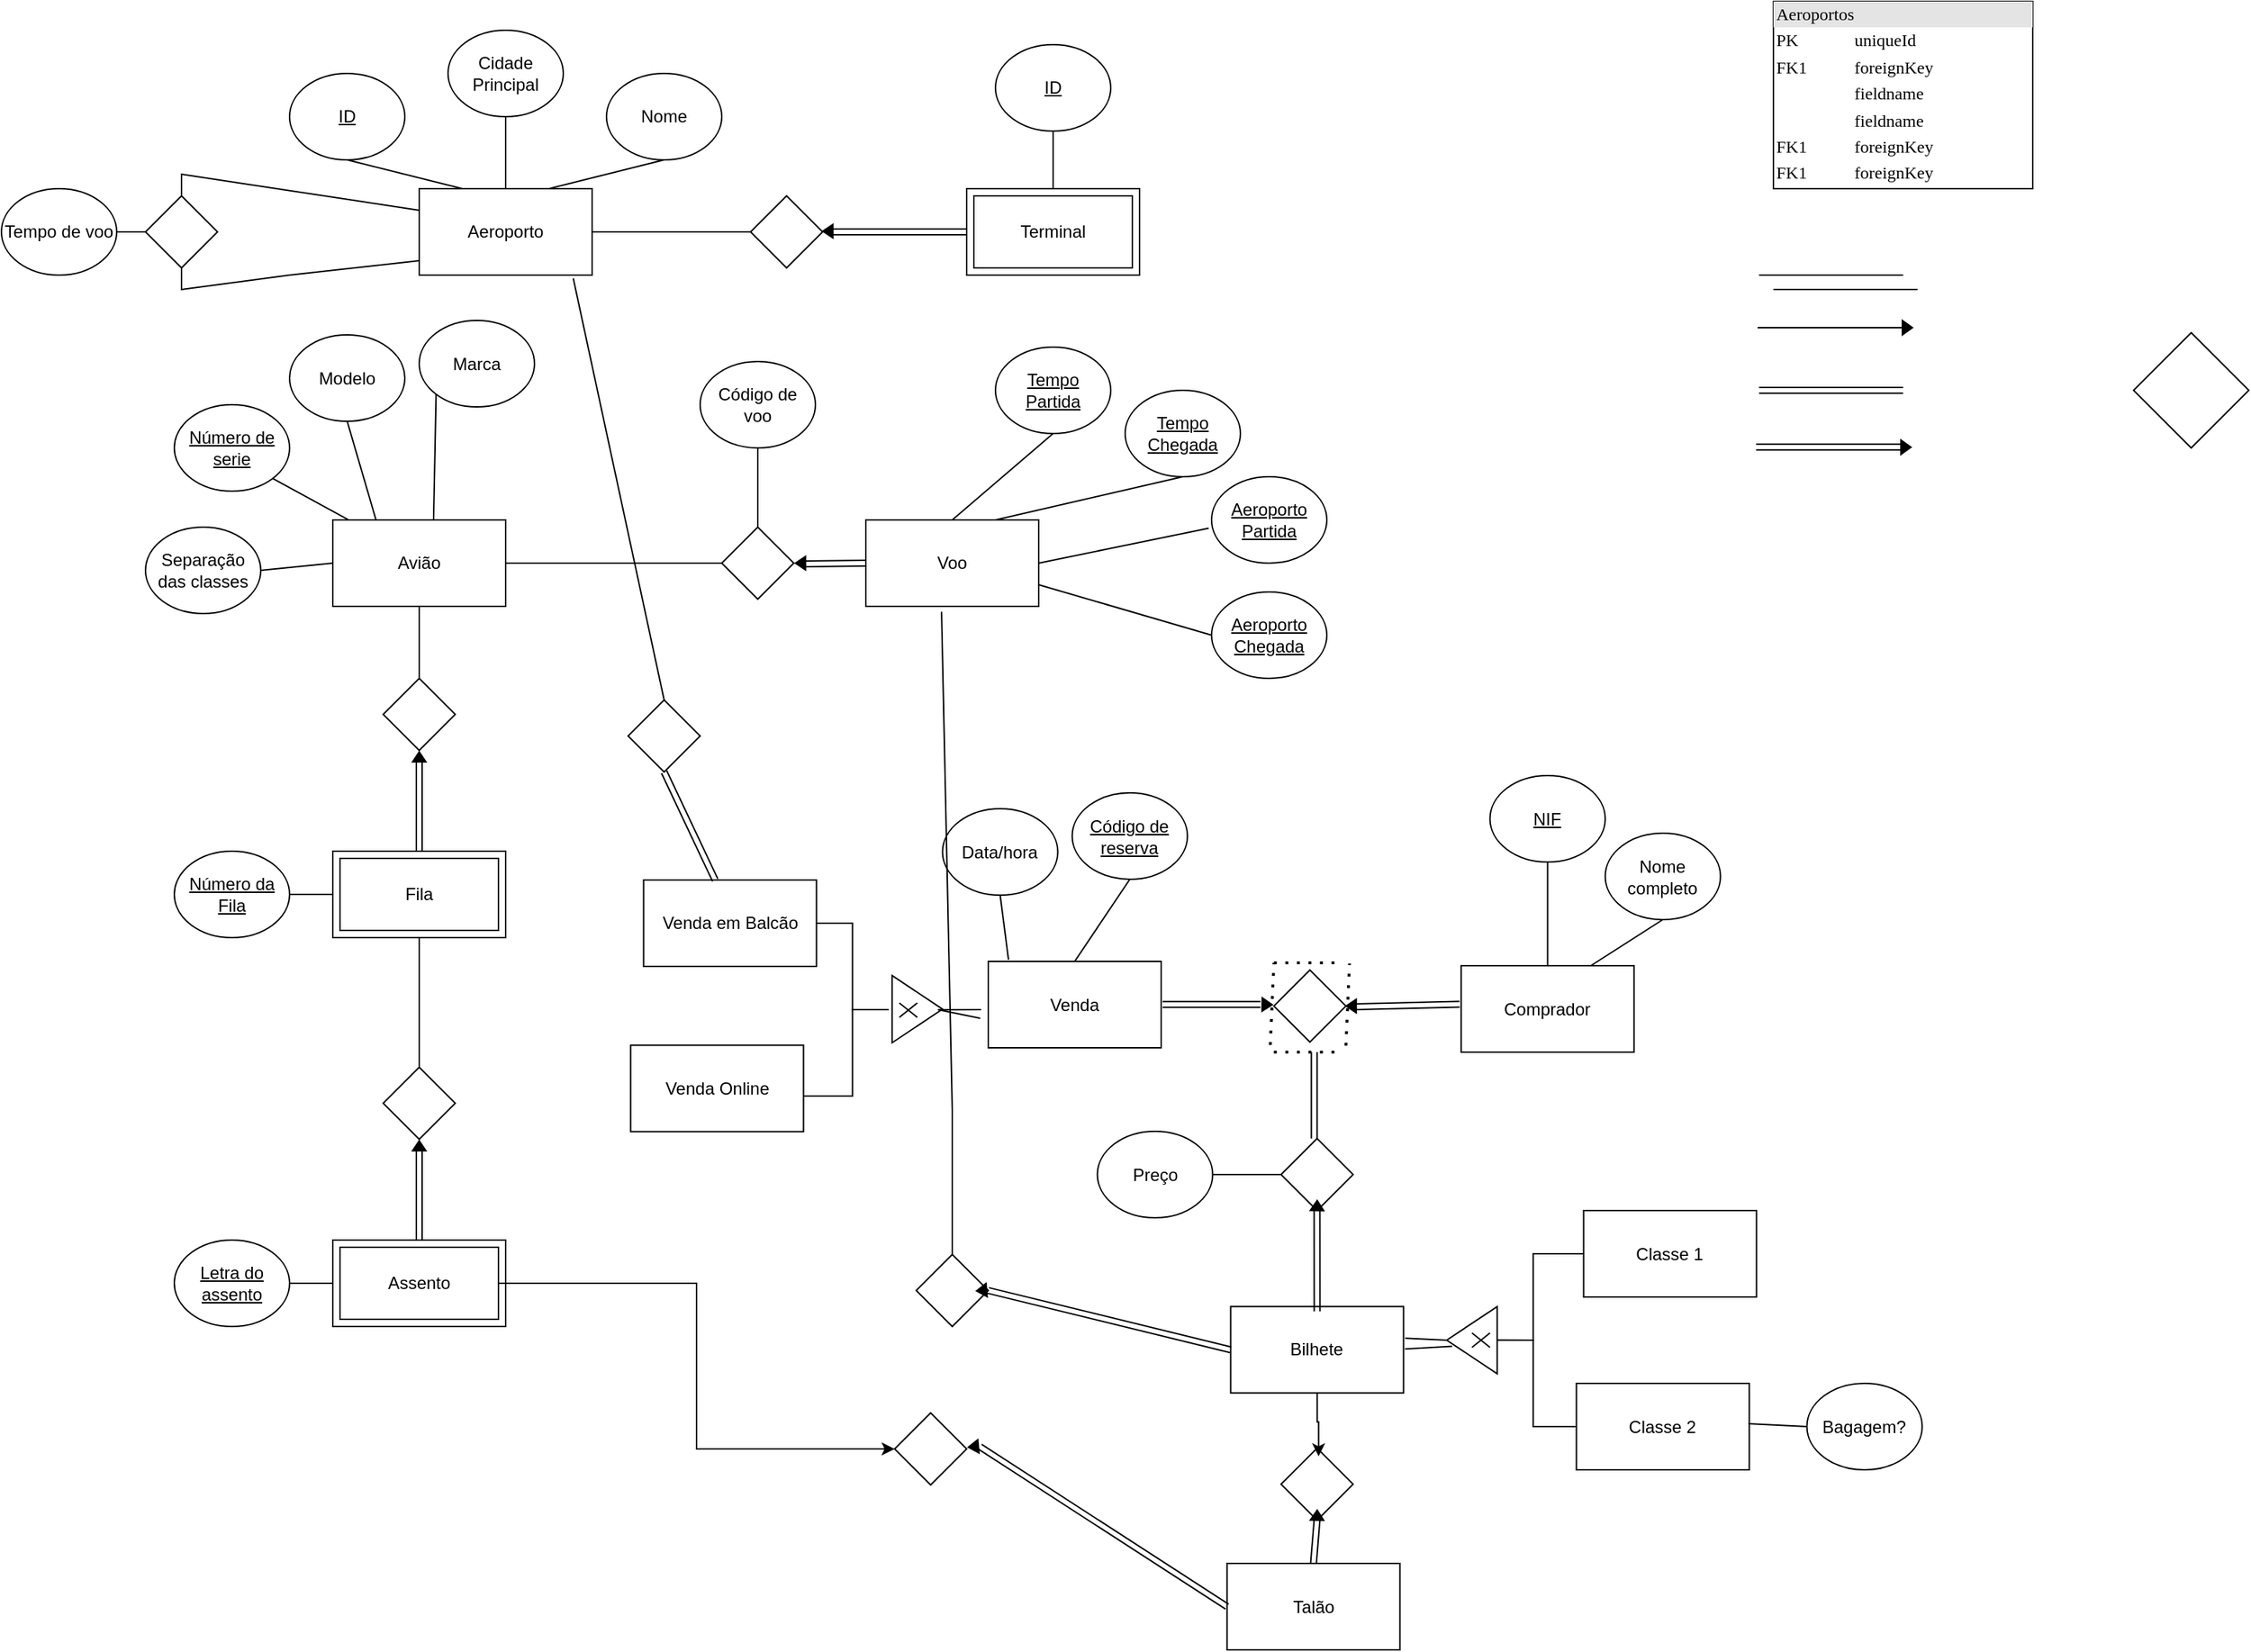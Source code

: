 <mxfile version="27.0.3">
  <diagram name="Page-1" id="2ca16b54-16f6-2749-3443-fa8db7711227">
    <mxGraphModel dx="2037" dy="508" grid="1" gridSize="10" guides="1" tooltips="1" connect="1" arrows="1" fold="1" page="1" pageScale="1" pageWidth="1100" pageHeight="850" background="none" math="0" shadow="0">
      <root>
        <mxCell id="0" />
        <mxCell id="1" parent="0" />
        <mxCell id="2ed32ef02a7f4228-2" value="&lt;div style=&quot;box-sizing: border-box; width: 100%; background: rgb(228, 228, 228); padding: 2px;&quot;&gt;Aeroportos&lt;/div&gt;&lt;table style=&quot;width: 100% ; font-size: 1em&quot; cellpadding=&quot;2&quot; cellspacing=&quot;0&quot;&gt;&lt;tbody&gt;&lt;tr&gt;&lt;td&gt;PK&lt;/td&gt;&lt;td&gt;uniqueId&lt;/td&gt;&lt;/tr&gt;&lt;tr&gt;&lt;td&gt;FK1&lt;/td&gt;&lt;td&gt;foreignKey&lt;/td&gt;&lt;/tr&gt;&lt;tr&gt;&lt;td&gt;&lt;/td&gt;&lt;td&gt;fieldname&lt;/td&gt;&lt;/tr&gt;&lt;tr&gt;&lt;td&gt;&lt;br&gt;&lt;/td&gt;&lt;td&gt;fieldname&lt;br&gt;&lt;/td&gt;&lt;/tr&gt;&lt;tr&gt;&lt;td&gt;FK1&lt;br&gt;&lt;/td&gt;&lt;td&gt;foreignKey&lt;br&gt;&lt;/td&gt;&lt;/tr&gt;&lt;tr&gt;&lt;td&gt;FK1&lt;br&gt;&lt;/td&gt;&lt;td&gt;foreignKey&lt;br&gt;&lt;/td&gt;&lt;/tr&gt;&lt;/tbody&gt;&lt;/table&gt;" style="verticalAlign=top;align=left;overflow=fill;html=1;rounded=0;shadow=0;comic=0;labelBackgroundColor=none;strokeWidth=1;fontFamily=Verdana;fontSize=12" parent="1" vertex="1">
          <mxGeometry x="1090" y="30" width="180" height="130" as="geometry" />
        </mxCell>
        <mxCell id="Xm3tBWq0qwTZGbFQvJrr-5" value="" style="endArrow=none;html=1;rounded=0;" parent="1" edge="1">
          <mxGeometry width="50" height="50" relative="1" as="geometry">
            <mxPoint x="1080" y="220" as="sourcePoint" />
            <mxPoint x="1180" y="220" as="targetPoint" />
          </mxGeometry>
        </mxCell>
        <mxCell id="Xm3tBWq0qwTZGbFQvJrr-7" value="" style="endArrow=classic;html=1;rounded=0;shape=link;" parent="1" edge="1">
          <mxGeometry width="50" height="50" relative="1" as="geometry">
            <mxPoint x="1080" y="300" as="sourcePoint" />
            <mxPoint x="1180" y="300" as="targetPoint" />
          </mxGeometry>
        </mxCell>
        <mxCell id="Xm3tBWq0qwTZGbFQvJrr-26" value="" style="group" parent="1" vertex="1" connectable="0">
          <mxGeometry x="1079" y="251.5" width="107.5" height="10" as="geometry" />
        </mxCell>
        <mxCell id="Xm3tBWq0qwTZGbFQvJrr-24" value="" style="endArrow=none;html=1;rounded=0;" parent="Xm3tBWq0qwTZGbFQvJrr-26" edge="1">
          <mxGeometry width="50" height="50" relative="1" as="geometry">
            <mxPoint y="4.94" as="sourcePoint" />
            <mxPoint x="100" y="4.94" as="targetPoint" />
          </mxGeometry>
        </mxCell>
        <mxCell id="Xm3tBWq0qwTZGbFQvJrr-25" value="" style="verticalLabelPosition=bottom;verticalAlign=top;html=1;shape=mxgraph.basic.acute_triangle;dx=0.5;rotation=90;fillColor=#000000;" parent="Xm3tBWq0qwTZGbFQvJrr-26" vertex="1">
          <mxGeometry x="99" y="1.5" width="10" height="7" as="geometry" />
        </mxCell>
        <mxCell id="Xm3tBWq0qwTZGbFQvJrr-27" value="" style="group" parent="1" vertex="1" connectable="0">
          <mxGeometry x="1078" y="334.5" width="107.5" height="10" as="geometry" />
        </mxCell>
        <mxCell id="Xm3tBWq0qwTZGbFQvJrr-9" value="" style="endArrow=classic;html=1;rounded=0;shape=link;" parent="Xm3tBWq0qwTZGbFQvJrr-27" edge="1">
          <mxGeometry width="50" height="50" relative="1" as="geometry">
            <mxPoint y="4.93" as="sourcePoint" />
            <mxPoint x="100" y="4.93" as="targetPoint" />
          </mxGeometry>
        </mxCell>
        <mxCell id="Xm3tBWq0qwTZGbFQvJrr-23" value="" style="verticalLabelPosition=bottom;verticalAlign=top;html=1;shape=mxgraph.basic.acute_triangle;dx=0.5;rotation=90;fillColor=#000000;" parent="Xm3tBWq0qwTZGbFQvJrr-27" vertex="1">
          <mxGeometry x="99" y="1.5" width="10" height="7" as="geometry" />
        </mxCell>
        <mxCell id="Xm3tBWq0qwTZGbFQvJrr-28" value="" style="rhombus;whiteSpace=wrap;html=1;strokeColor=default;align=center;verticalAlign=top;fontFamily=Helvetica;fontSize=12;fontColor=default;fillColor=#FFFFFF;" parent="1" vertex="1">
          <mxGeometry x="1340" y="260" width="80" height="80" as="geometry" />
        </mxCell>
        <mxCell id="Xm3tBWq0qwTZGbFQvJrr-31" value="" style="endArrow=none;html=1;rounded=0;" parent="1" edge="1">
          <mxGeometry width="50" height="50" relative="1" as="geometry">
            <mxPoint x="1090" y="230" as="sourcePoint" />
            <mxPoint x="1190" y="230" as="targetPoint" />
          </mxGeometry>
        </mxCell>
        <mxCell id="Xm3tBWq0qwTZGbFQvJrr-101" value="Aeroporto" style="rounded=0;whiteSpace=wrap;html=1;" parent="1" vertex="1">
          <mxGeometry x="150" y="160" width="120" height="60" as="geometry" />
        </mxCell>
        <mxCell id="Xm3tBWq0qwTZGbFQvJrr-102" value="&lt;u&gt;ID&lt;/u&gt;" style="ellipse;whiteSpace=wrap;html=1;" parent="1" vertex="1">
          <mxGeometry x="60" y="80" width="80" height="60" as="geometry" />
        </mxCell>
        <mxCell id="Xm3tBWq0qwTZGbFQvJrr-103" value="Cidade&lt;div&gt;Principal&lt;/div&gt;" style="ellipse;whiteSpace=wrap;html=1;" parent="1" vertex="1">
          <mxGeometry x="170" y="50" width="80" height="60" as="geometry" />
        </mxCell>
        <mxCell id="Xm3tBWq0qwTZGbFQvJrr-104" value="Nome" style="ellipse;whiteSpace=wrap;html=1;" parent="1" vertex="1">
          <mxGeometry x="280" y="80" width="80" height="60" as="geometry" />
        </mxCell>
        <mxCell id="Xm3tBWq0qwTZGbFQvJrr-105" value="" style="endArrow=none;html=1;rounded=0;entryX=0.25;entryY=0;entryDx=0;entryDy=0;exitX=0.5;exitY=1;exitDx=0;exitDy=0;" parent="1" source="Xm3tBWq0qwTZGbFQvJrr-102" target="Xm3tBWq0qwTZGbFQvJrr-101" edge="1">
          <mxGeometry width="50" height="50" relative="1" as="geometry">
            <mxPoint x="90" y="140" as="sourcePoint" />
            <mxPoint x="190" y="140" as="targetPoint" />
          </mxGeometry>
        </mxCell>
        <mxCell id="Xm3tBWq0qwTZGbFQvJrr-106" value="" style="endArrow=none;html=1;rounded=0;entryX=0.5;entryY=0;entryDx=0;entryDy=0;exitX=0.5;exitY=1;exitDx=0;exitDy=0;" parent="1" source="Xm3tBWq0qwTZGbFQvJrr-103" target="Xm3tBWq0qwTZGbFQvJrr-101" edge="1">
          <mxGeometry width="50" height="50" relative="1" as="geometry">
            <mxPoint x="160" y="130" as="sourcePoint" />
            <mxPoint x="260" y="130" as="targetPoint" />
          </mxGeometry>
        </mxCell>
        <mxCell id="Xm3tBWq0qwTZGbFQvJrr-107" value="" style="endArrow=none;html=1;rounded=0;entryX=0.5;entryY=1;entryDx=0;entryDy=0;exitX=0.75;exitY=0;exitDx=0;exitDy=0;" parent="1" source="Xm3tBWq0qwTZGbFQvJrr-101" target="Xm3tBWq0qwTZGbFQvJrr-104" edge="1">
          <mxGeometry width="50" height="50" relative="1" as="geometry">
            <mxPoint x="260" y="160" as="sourcePoint" />
            <mxPoint x="340" y="160" as="targetPoint" />
          </mxGeometry>
        </mxCell>
        <mxCell id="Xm3tBWq0qwTZGbFQvJrr-108" value="" style="rhombus;whiteSpace=wrap;html=1;strokeColor=default;align=center;verticalAlign=top;fontFamily=Helvetica;fontSize=12;fontColor=default;fillColor=#FFFFFF;" parent="1" vertex="1">
          <mxGeometry x="380" y="165" width="50" height="50" as="geometry" />
        </mxCell>
        <mxCell id="Xm3tBWq0qwTZGbFQvJrr-109" value="" style="endArrow=none;html=1;rounded=0;exitX=1;exitY=0.5;exitDx=0;exitDy=0;entryX=0;entryY=0.5;entryDx=0;entryDy=0;" parent="1" source="Xm3tBWq0qwTZGbFQvJrr-101" target="Xm3tBWq0qwTZGbFQvJrr-108" edge="1">
          <mxGeometry width="50" height="50" relative="1" as="geometry">
            <mxPoint x="270" y="189.66" as="sourcePoint" />
            <mxPoint x="370" y="189.66" as="targetPoint" />
          </mxGeometry>
        </mxCell>
        <mxCell id="Xm3tBWq0qwTZGbFQvJrr-110" value="" style="rounded=0;whiteSpace=wrap;html=1;" parent="1" vertex="1">
          <mxGeometry x="530" y="160" width="120" height="60" as="geometry" />
        </mxCell>
        <mxCell id="Xm3tBWq0qwTZGbFQvJrr-111" value="" style="group;strokeColor=none;rotation=-180;allowArrows=0;connectable=1;dashed=1;" parent="1" vertex="1" connectable="0">
          <mxGeometry x="430" y="185" width="100" height="10" as="geometry" />
        </mxCell>
        <mxCell id="Xm3tBWq0qwTZGbFQvJrr-112" value="" style="endArrow=classic;html=1;rounded=0;shape=link;exitX=0;exitY=0.5;exitDx=0;exitDy=0;" parent="Xm3tBWq0qwTZGbFQvJrr-111" source="Xm3tBWq0qwTZGbFQvJrr-110" edge="1">
          <mxGeometry width="50" height="50" relative="1" as="geometry">
            <mxPoint x="100" y="5" as="sourcePoint" />
            <mxPoint x="7" y="5" as="targetPoint" />
          </mxGeometry>
        </mxCell>
        <mxCell id="Xm3tBWq0qwTZGbFQvJrr-113" value="" style="verticalLabelPosition=bottom;verticalAlign=top;html=1;shape=mxgraph.basic.acute_triangle;dx=0.5;rotation=-90;fillColor=#000000;" parent="Xm3tBWq0qwTZGbFQvJrr-111" vertex="1">
          <mxGeometry x="-1" y="1" width="9.302" height="7" as="geometry" />
        </mxCell>
        <mxCell id="Xm3tBWq0qwTZGbFQvJrr-114" value="&lt;u&gt;ID&lt;/u&gt;" style="ellipse;whiteSpace=wrap;html=1;" parent="1" vertex="1">
          <mxGeometry x="550" y="60" width="80" height="60" as="geometry" />
        </mxCell>
        <mxCell id="Xm3tBWq0qwTZGbFQvJrr-115" value="" style="endArrow=none;html=1;rounded=0;entryX=0.5;entryY=0;entryDx=0;entryDy=0;exitX=0.5;exitY=1;exitDx=0;exitDy=0;" parent="1" source="Xm3tBWq0qwTZGbFQvJrr-114" target="Xm3tBWq0qwTZGbFQvJrr-110" edge="1">
          <mxGeometry width="50" height="50" relative="1" as="geometry">
            <mxPoint x="550" y="120" as="sourcePoint" />
            <mxPoint x="550" y="170" as="targetPoint" />
          </mxGeometry>
        </mxCell>
        <mxCell id="Xm3tBWq0qwTZGbFQvJrr-116" value="Avião" style="rounded=0;whiteSpace=wrap;html=1;" parent="1" vertex="1">
          <mxGeometry x="90" y="390" width="120" height="60" as="geometry" />
        </mxCell>
        <mxCell id="Xm3tBWq0qwTZGbFQvJrr-118" value="Modelo" style="ellipse;whiteSpace=wrap;html=1;" parent="1" vertex="1">
          <mxGeometry x="60" y="261.5" width="80" height="60" as="geometry" />
        </mxCell>
        <mxCell id="Xm3tBWq0qwTZGbFQvJrr-119" value="Marca" style="ellipse;whiteSpace=wrap;html=1;" parent="1" vertex="1">
          <mxGeometry x="150" y="251.5" width="80" height="60" as="geometry" />
        </mxCell>
        <mxCell id="Xm3tBWq0qwTZGbFQvJrr-120" value="&lt;u&gt;Número de serie&lt;/u&gt;" style="ellipse;whiteSpace=wrap;html=1;" parent="1" vertex="1">
          <mxGeometry x="-20" y="310" width="80" height="60" as="geometry" />
        </mxCell>
        <mxCell id="Xm3tBWq0qwTZGbFQvJrr-121" value="" style="endArrow=none;html=1;rounded=0;entryX=0.5;entryY=0;entryDx=0;entryDy=0;exitX=0.5;exitY=1;exitDx=0;exitDy=0;" parent="1" source="krPzvqMsLFsoxxaBYSxB-17" target="Xm3tBWq0qwTZGbFQvJrr-149" edge="1">
          <mxGeometry width="50" height="50" relative="1" as="geometry">
            <mxPoint x="110" y="320" as="sourcePoint" />
            <mxPoint x="149.17" y="360" as="targetPoint" />
          </mxGeometry>
        </mxCell>
        <mxCell id="Xm3tBWq0qwTZGbFQvJrr-122" value="" style="endArrow=none;html=1;rounded=0;entryX=0.25;entryY=0;entryDx=0;entryDy=0;exitX=0.5;exitY=1;exitDx=0;exitDy=0;" parent="1" source="Xm3tBWq0qwTZGbFQvJrr-118" target="Xm3tBWq0qwTZGbFQvJrr-116" edge="1">
          <mxGeometry width="50" height="50" relative="1" as="geometry">
            <mxPoint x="170" y="330" as="sourcePoint" />
            <mxPoint x="170" y="380" as="targetPoint" />
          </mxGeometry>
        </mxCell>
        <mxCell id="Xm3tBWq0qwTZGbFQvJrr-123" value="" style="endArrow=none;html=1;rounded=0;entryX=0.583;entryY=0;entryDx=0;entryDy=0;exitX=0;exitY=1;exitDx=0;exitDy=0;entryPerimeter=0;" parent="1" source="Xm3tBWq0qwTZGbFQvJrr-119" target="Xm3tBWq0qwTZGbFQvJrr-116" edge="1">
          <mxGeometry width="50" height="50" relative="1" as="geometry">
            <mxPoint x="230" y="370" as="sourcePoint" />
            <mxPoint x="230" y="420" as="targetPoint" />
          </mxGeometry>
        </mxCell>
        <mxCell id="Xm3tBWq0qwTZGbFQvJrr-124" value="" style="endArrow=none;html=1;rounded=0;entryX=0.089;entryY=-0.004;entryDx=0;entryDy=0;exitX=1;exitY=1;exitDx=0;exitDy=0;entryPerimeter=0;" parent="1" source="Xm3tBWq0qwTZGbFQvJrr-120" target="Xm3tBWq0qwTZGbFQvJrr-116" edge="1">
          <mxGeometry width="50" height="50" relative="1" as="geometry">
            <mxPoint x="160" y="340" as="sourcePoint" />
            <mxPoint x="160" y="390" as="targetPoint" />
          </mxGeometry>
        </mxCell>
        <mxCell id="Xm3tBWq0qwTZGbFQvJrr-125" value="" style="endArrow=none;html=1;rounded=0;entryX=0.5;entryY=0;entryDx=0;entryDy=0;exitX=0.5;exitY=1;exitDx=0;exitDy=0;" parent="1" target="Xm3tBWq0qwTZGbFQvJrr-126" edge="1">
          <mxGeometry width="50" height="50" relative="1" as="geometry">
            <mxPoint x="150" y="450" as="sourcePoint" />
            <mxPoint x="100" y="485" as="targetPoint" />
            <Array as="points">
              <mxPoint x="150" y="465" />
            </Array>
          </mxGeometry>
        </mxCell>
        <mxCell id="Xm3tBWq0qwTZGbFQvJrr-126" value="" style="rhombus;whiteSpace=wrap;html=1;strokeColor=default;align=center;verticalAlign=top;fontFamily=Helvetica;fontSize=12;fontColor=default;fillColor=#FFFFFF;" parent="1" vertex="1">
          <mxGeometry x="125" y="500" width="50" height="50" as="geometry" />
        </mxCell>
        <mxCell id="Xm3tBWq0qwTZGbFQvJrr-127" value="" style="group;strokeColor=none;rotation=-90;allowArrows=0;connectable=1;dashed=1;" parent="1" vertex="1" connectable="0">
          <mxGeometry x="100" y="596" width="100" height="10" as="geometry" />
        </mxCell>
        <mxCell id="Xm3tBWq0qwTZGbFQvJrr-128" value="" style="endArrow=classic;html=1;rounded=0;shape=link;exitX=0.5;exitY=0;exitDx=0;exitDy=0;" parent="Xm3tBWq0qwTZGbFQvJrr-127" source="Xm3tBWq0qwTZGbFQvJrr-131" edge="1">
          <mxGeometry width="50" height="50" relative="1" as="geometry">
            <mxPoint x="50.0" y="55" as="sourcePoint" />
            <mxPoint x="50.0" y="-38" as="targetPoint" />
          </mxGeometry>
        </mxCell>
        <mxCell id="Xm3tBWq0qwTZGbFQvJrr-129" value="" style="verticalLabelPosition=bottom;verticalAlign=top;html=1;shape=mxgraph.basic.acute_triangle;dx=0.5;rotation=0;fillColor=#000000;" parent="Xm3tBWq0qwTZGbFQvJrr-127" vertex="1">
          <mxGeometry x="45.35" y="-45" width="9.302" height="7" as="geometry" />
        </mxCell>
        <mxCell id="Xm3tBWq0qwTZGbFQvJrr-130" value="" style="group" parent="1" vertex="1" connectable="0">
          <mxGeometry x="90" y="620" width="120" height="60" as="geometry" />
        </mxCell>
        <mxCell id="Xm3tBWq0qwTZGbFQvJrr-131" value="" style="rounded=0;whiteSpace=wrap;html=1;" parent="Xm3tBWq0qwTZGbFQvJrr-130" vertex="1">
          <mxGeometry width="120" height="60" as="geometry" />
        </mxCell>
        <mxCell id="Xm3tBWq0qwTZGbFQvJrr-132" value="Fila" style="rounded=0;whiteSpace=wrap;html=1;" parent="Xm3tBWq0qwTZGbFQvJrr-130" vertex="1">
          <mxGeometry x="5" y="5" width="110" height="50" as="geometry" />
        </mxCell>
        <mxCell id="Xm3tBWq0qwTZGbFQvJrr-133" value="" style="rhombus;whiteSpace=wrap;html=1;strokeColor=default;align=center;verticalAlign=top;fontFamily=Helvetica;fontSize=12;fontColor=default;fillColor=#FFFFFF;" parent="1" vertex="1">
          <mxGeometry x="125" y="770" width="50" height="50" as="geometry" />
        </mxCell>
        <mxCell id="Xm3tBWq0qwTZGbFQvJrr-134" value="" style="group;strokeColor=none;rotation=-90;allowArrows=0;connectable=1;dashed=1;" parent="1" vertex="1" connectable="0">
          <mxGeometry x="100" y="866" width="100" height="10" as="geometry" />
        </mxCell>
        <mxCell id="Xm3tBWq0qwTZGbFQvJrr-135" value="" style="endArrow=classic;html=1;rounded=0;shape=link;exitX=0.5;exitY=0;exitDx=0;exitDy=0;" parent="Xm3tBWq0qwTZGbFQvJrr-134" source="Xm3tBWq0qwTZGbFQvJrr-138" edge="1">
          <mxGeometry width="50" height="50" relative="1" as="geometry">
            <mxPoint x="50.0" y="55" as="sourcePoint" />
            <mxPoint x="50.0" y="-38" as="targetPoint" />
          </mxGeometry>
        </mxCell>
        <mxCell id="Xm3tBWq0qwTZGbFQvJrr-136" value="" style="verticalLabelPosition=bottom;verticalAlign=top;html=1;shape=mxgraph.basic.acute_triangle;dx=0.5;rotation=0;fillColor=#000000;" parent="Xm3tBWq0qwTZGbFQvJrr-134" vertex="1">
          <mxGeometry x="45.35" y="-45" width="9.302" height="7" as="geometry" />
        </mxCell>
        <mxCell id="Xm3tBWq0qwTZGbFQvJrr-137" value="" style="group" parent="1" vertex="1" connectable="0">
          <mxGeometry x="90" y="890" width="120" height="60" as="geometry" />
        </mxCell>
        <mxCell id="Xm3tBWq0qwTZGbFQvJrr-138" value="" style="rounded=0;whiteSpace=wrap;html=1;" parent="Xm3tBWq0qwTZGbFQvJrr-137" vertex="1">
          <mxGeometry width="120" height="60" as="geometry" />
        </mxCell>
        <mxCell id="Xm3tBWq0qwTZGbFQvJrr-139" value="Assento" style="rounded=0;whiteSpace=wrap;html=1;" parent="Xm3tBWq0qwTZGbFQvJrr-137" vertex="1">
          <mxGeometry x="5" y="5" width="110" height="50" as="geometry" />
        </mxCell>
        <mxCell id="Xm3tBWq0qwTZGbFQvJrr-140" value="" style="endArrow=none;html=1;rounded=0;exitX=0.5;exitY=1;exitDx=0;exitDy=0;entryX=0.5;entryY=0;entryDx=0;entryDy=0;" parent="1" source="Xm3tBWq0qwTZGbFQvJrr-131" target="Xm3tBWq0qwTZGbFQvJrr-133" edge="1">
          <mxGeometry width="50" height="50" relative="1" as="geometry">
            <mxPoint x="130" y="690" as="sourcePoint" />
            <mxPoint x="130" y="760" as="targetPoint" />
          </mxGeometry>
        </mxCell>
        <mxCell id="Xm3tBWq0qwTZGbFQvJrr-149" value="" style="rhombus;whiteSpace=wrap;html=1;strokeColor=default;align=center;verticalAlign=top;fontFamily=Helvetica;fontSize=12;fontColor=default;fillColor=#FFFFFF;" parent="1" vertex="1">
          <mxGeometry x="360" y="395" width="50" height="50" as="geometry" />
        </mxCell>
        <mxCell id="Xm3tBWq0qwTZGbFQvJrr-150" value="" style="endArrow=none;html=1;rounded=0;exitX=1;exitY=0.5;exitDx=0;exitDy=0;entryX=0;entryY=0.5;entryDx=0;entryDy=0;" parent="1" source="Xm3tBWq0qwTZGbFQvJrr-116" target="Xm3tBWq0qwTZGbFQvJrr-149" edge="1">
          <mxGeometry width="50" height="50" relative="1" as="geometry">
            <mxPoint x="220" y="450" as="sourcePoint" />
            <mxPoint x="330" y="450" as="targetPoint" />
          </mxGeometry>
        </mxCell>
        <mxCell id="Xm3tBWq0qwTZGbFQvJrr-151" value="" style="group;strokeColor=none;rotation=-180;allowArrows=0;connectable=1;dashed=1;" parent="1" vertex="1" connectable="0">
          <mxGeometry x="411" y="415.5" width="100" height="10" as="geometry" />
        </mxCell>
        <mxCell id="Xm3tBWq0qwTZGbFQvJrr-152" value="" style="endArrow=classic;html=1;rounded=0;shape=link;exitX=0;exitY=0.5;exitDx=0;exitDy=0;" parent="Xm3tBWq0qwTZGbFQvJrr-151" source="Xm3tBWq0qwTZGbFQvJrr-155" edge="1">
          <mxGeometry width="50" height="50" relative="1" as="geometry">
            <mxPoint x="100" y="5" as="sourcePoint" />
            <mxPoint x="7" y="5" as="targetPoint" />
          </mxGeometry>
        </mxCell>
        <mxCell id="Xm3tBWq0qwTZGbFQvJrr-153" value="" style="verticalLabelPosition=bottom;verticalAlign=top;html=1;shape=mxgraph.basic.acute_triangle;dx=0.5;rotation=-90;fillColor=#000000;" parent="Xm3tBWq0qwTZGbFQvJrr-151" vertex="1">
          <mxGeometry x="-1" y="1" width="9.302" height="7" as="geometry" />
        </mxCell>
        <mxCell id="Xm3tBWq0qwTZGbFQvJrr-154" value="" style="group" parent="1" vertex="1" connectable="0">
          <mxGeometry x="460" y="390" width="120" height="60" as="geometry" />
        </mxCell>
        <mxCell id="Xm3tBWq0qwTZGbFQvJrr-155" value="Voo" style="rounded=0;whiteSpace=wrap;html=1;" parent="Xm3tBWq0qwTZGbFQvJrr-154" vertex="1">
          <mxGeometry width="120" height="60" as="geometry" />
        </mxCell>
        <mxCell id="Xm3tBWq0qwTZGbFQvJrr-157" value="&lt;u&gt;Tempo&lt;/u&gt;&lt;div&gt;&lt;u&gt;Partida&lt;/u&gt;&lt;/div&gt;" style="ellipse;whiteSpace=wrap;html=1;" parent="1" vertex="1">
          <mxGeometry x="550" y="270" width="80" height="60" as="geometry" />
        </mxCell>
        <mxCell id="Xm3tBWq0qwTZGbFQvJrr-158" value="&lt;u&gt;Tempo&lt;/u&gt;&lt;div&gt;&lt;u&gt;Chegada&lt;/u&gt;&lt;/div&gt;" style="ellipse;whiteSpace=wrap;html=1;" parent="1" vertex="1">
          <mxGeometry x="640" y="300" width="80" height="60" as="geometry" />
        </mxCell>
        <mxCell id="Xm3tBWq0qwTZGbFQvJrr-160" value="" style="endArrow=none;html=1;rounded=0;entryX=0.5;entryY=1;entryDx=0;entryDy=0;exitX=0.5;exitY=0;exitDx=0;exitDy=0;" parent="1" source="Xm3tBWq0qwTZGbFQvJrr-155" target="Xm3tBWq0qwTZGbFQvJrr-157" edge="1">
          <mxGeometry width="50" height="50" relative="1" as="geometry">
            <mxPoint x="540" y="370" as="sourcePoint" />
            <mxPoint x="620" y="350" as="targetPoint" />
          </mxGeometry>
        </mxCell>
        <mxCell id="Xm3tBWq0qwTZGbFQvJrr-161" value="" style="endArrow=none;html=1;rounded=0;entryX=0.5;entryY=1;entryDx=0;entryDy=0;exitX=0.75;exitY=0;exitDx=0;exitDy=0;" parent="1" source="Xm3tBWq0qwTZGbFQvJrr-155" target="Xm3tBWq0qwTZGbFQvJrr-158" edge="1">
          <mxGeometry width="50" height="50" relative="1" as="geometry">
            <mxPoint x="670" y="425.5" as="sourcePoint" />
            <mxPoint x="670" y="365.5" as="targetPoint" />
          </mxGeometry>
        </mxCell>
        <mxCell id="krPzvqMsLFsoxxaBYSxB-1" value="&lt;u&gt;Número da Fila&lt;/u&gt;" style="ellipse;whiteSpace=wrap;html=1;" vertex="1" parent="1">
          <mxGeometry x="-20" y="620" width="80" height="60" as="geometry" />
        </mxCell>
        <mxCell id="krPzvqMsLFsoxxaBYSxB-3" value="" style="endArrow=none;html=1;rounded=0;exitX=1;exitY=0.5;exitDx=0;exitDy=0;entryX=0;entryY=0.5;entryDx=0;entryDy=0;" edge="1" parent="1" source="krPzvqMsLFsoxxaBYSxB-1" target="Xm3tBWq0qwTZGbFQvJrr-131">
          <mxGeometry width="50" height="50" relative="1" as="geometry">
            <mxPoint x="300" y="480" as="sourcePoint" />
            <mxPoint x="350" y="430" as="targetPoint" />
          </mxGeometry>
        </mxCell>
        <mxCell id="krPzvqMsLFsoxxaBYSxB-4" value="&lt;u&gt;Letra do assento&lt;/u&gt;" style="ellipse;whiteSpace=wrap;html=1;" vertex="1" parent="1">
          <mxGeometry x="-20" y="890" width="80" height="60" as="geometry" />
        </mxCell>
        <mxCell id="krPzvqMsLFsoxxaBYSxB-5" value="" style="endArrow=none;html=1;rounded=0;exitX=1;exitY=0.5;exitDx=0;exitDy=0;entryX=0;entryY=0.5;entryDx=0;entryDy=0;" edge="1" parent="1" source="krPzvqMsLFsoxxaBYSxB-4">
          <mxGeometry width="50" height="50" relative="1" as="geometry">
            <mxPoint x="300" y="750" as="sourcePoint" />
            <mxPoint x="90" y="920" as="targetPoint" />
          </mxGeometry>
        </mxCell>
        <mxCell id="krPzvqMsLFsoxxaBYSxB-6" value="&lt;u&gt;Aeroporto Chegada&lt;/u&gt;" style="ellipse;whiteSpace=wrap;html=1;" vertex="1" parent="1">
          <mxGeometry x="700" y="440" width="80" height="60" as="geometry" />
        </mxCell>
        <mxCell id="krPzvqMsLFsoxxaBYSxB-7" value="&lt;u&gt;Aeroporto Partida&lt;/u&gt;" style="ellipse;whiteSpace=wrap;html=1;" vertex="1" parent="1">
          <mxGeometry x="700" y="360" width="80" height="60" as="geometry" />
        </mxCell>
        <mxCell id="krPzvqMsLFsoxxaBYSxB-8" value="" style="endArrow=none;html=1;rounded=0;entryX=0;entryY=0.5;entryDx=0;entryDy=0;exitX=1;exitY=0.75;exitDx=0;exitDy=0;" edge="1" parent="1" target="krPzvqMsLFsoxxaBYSxB-6" source="Xm3tBWq0qwTZGbFQvJrr-155">
          <mxGeometry width="50" height="50" relative="1" as="geometry">
            <mxPoint x="551" y="605" as="sourcePoint" />
            <mxPoint x="581" y="565" as="targetPoint" />
          </mxGeometry>
        </mxCell>
        <mxCell id="krPzvqMsLFsoxxaBYSxB-9" value="" style="endArrow=none;html=1;rounded=0;entryX=-0.025;entryY=0.595;entryDx=0;entryDy=0;exitX=1;exitY=0.5;exitDx=0;exitDy=0;entryPerimeter=0;" edge="1" parent="1" target="krPzvqMsLFsoxxaBYSxB-7" source="Xm3tBWq0qwTZGbFQvJrr-155">
          <mxGeometry width="50" height="50" relative="1" as="geometry">
            <mxPoint x="581" y="605" as="sourcePoint" />
            <mxPoint x="631" y="580.5" as="targetPoint" />
          </mxGeometry>
        </mxCell>
        <mxCell id="krPzvqMsLFsoxxaBYSxB-10" value="" style="rhombus;whiteSpace=wrap;html=1;strokeColor=default;align=center;verticalAlign=top;fontFamily=Helvetica;fontSize=12;fontColor=default;fillColor=#FFFFFF;" vertex="1" parent="1">
          <mxGeometry x="-40" y="165" width="50" height="50" as="geometry" />
        </mxCell>
        <mxCell id="krPzvqMsLFsoxxaBYSxB-12" value="" style="endArrow=none;html=1;rounded=0;exitX=0.5;exitY=1;exitDx=0;exitDy=0;" edge="1" parent="1" source="krPzvqMsLFsoxxaBYSxB-10">
          <mxGeometry width="50" height="50" relative="1" as="geometry">
            <mxPoint x="220" y="310" as="sourcePoint" />
            <mxPoint x="150" y="210" as="targetPoint" />
            <Array as="points">
              <mxPoint x="-15" y="230" />
              <mxPoint x="60" y="220" />
            </Array>
          </mxGeometry>
        </mxCell>
        <mxCell id="krPzvqMsLFsoxxaBYSxB-13" value="" style="endArrow=none;html=1;rounded=0;exitX=0.5;exitY=0;exitDx=0;exitDy=0;entryX=0;entryY=0.25;entryDx=0;entryDy=0;" edge="1" parent="1" source="krPzvqMsLFsoxxaBYSxB-10" target="Xm3tBWq0qwTZGbFQvJrr-101">
          <mxGeometry width="50" height="50" relative="1" as="geometry">
            <mxPoint x="220" y="310" as="sourcePoint" />
            <mxPoint x="270" y="260" as="targetPoint" />
            <Array as="points">
              <mxPoint x="-15" y="150" />
            </Array>
          </mxGeometry>
        </mxCell>
        <mxCell id="krPzvqMsLFsoxxaBYSxB-14" value="" style="endArrow=none;html=1;rounded=0;entryX=0;entryY=0.5;entryDx=0;entryDy=0;" edge="1" parent="1" target="krPzvqMsLFsoxxaBYSxB-10">
          <mxGeometry width="50" height="50" relative="1" as="geometry">
            <mxPoint x="-60" y="190" as="sourcePoint" />
            <mxPoint x="270" y="260" as="targetPoint" />
          </mxGeometry>
        </mxCell>
        <mxCell id="krPzvqMsLFsoxxaBYSxB-15" value="Tempo de voo" style="ellipse;whiteSpace=wrap;html=1;" vertex="1" parent="1">
          <mxGeometry x="-140" y="160" width="80" height="60" as="geometry" />
        </mxCell>
        <mxCell id="krPzvqMsLFsoxxaBYSxB-16" value="Terminal" style="rounded=0;whiteSpace=wrap;html=1;" vertex="1" parent="1">
          <mxGeometry x="535" y="165" width="110" height="50" as="geometry" />
        </mxCell>
        <mxCell id="krPzvqMsLFsoxxaBYSxB-17" value="Código de&lt;div&gt;voo&lt;/div&gt;" style="ellipse;whiteSpace=wrap;html=1;" vertex="1" parent="1">
          <mxGeometry x="345" y="280" width="80" height="60" as="geometry" />
        </mxCell>
        <mxCell id="krPzvqMsLFsoxxaBYSxB-19" value="" style="group" vertex="1" connectable="0" parent="1">
          <mxGeometry x="545" y="696.5" width="120" height="60" as="geometry" />
        </mxCell>
        <mxCell id="krPzvqMsLFsoxxaBYSxB-20" value="Venda" style="rounded=0;whiteSpace=wrap;html=1;" vertex="1" parent="krPzvqMsLFsoxxaBYSxB-19">
          <mxGeometry width="120" height="60" as="geometry" />
        </mxCell>
        <mxCell id="krPzvqMsLFsoxxaBYSxB-22" value="&lt;u&gt;Código de reserva&lt;/u&gt;" style="ellipse;whiteSpace=wrap;html=1;" vertex="1" parent="1">
          <mxGeometry x="603.25" y="579.5" width="80" height="60" as="geometry" />
        </mxCell>
        <mxCell id="krPzvqMsLFsoxxaBYSxB-23" value="Data/hora" style="ellipse;whiteSpace=wrap;html=1;" vertex="1" parent="1">
          <mxGeometry x="513.25" y="590.5" width="80" height="60" as="geometry" />
        </mxCell>
        <mxCell id="krPzvqMsLFsoxxaBYSxB-24" value="" style="endArrow=none;html=1;rounded=0;entryX=0.5;entryY=1;entryDx=0;entryDy=0;exitX=0.5;exitY=0;exitDx=0;exitDy=0;" edge="1" parent="1" source="krPzvqMsLFsoxxaBYSxB-20" target="krPzvqMsLFsoxxaBYSxB-22">
          <mxGeometry width="50" height="50" relative="1" as="geometry">
            <mxPoint x="553.25" y="677.5" as="sourcePoint" />
            <mxPoint x="633.25" y="657.5" as="targetPoint" />
          </mxGeometry>
        </mxCell>
        <mxCell id="krPzvqMsLFsoxxaBYSxB-25" value="" style="endArrow=none;html=1;rounded=0;entryX=0.5;entryY=1;entryDx=0;entryDy=0;exitX=0.117;exitY=-0.02;exitDx=0;exitDy=0;exitPerimeter=0;" edge="1" parent="1" source="krPzvqMsLFsoxxaBYSxB-20" target="krPzvqMsLFsoxxaBYSxB-23">
          <mxGeometry width="50" height="50" relative="1" as="geometry">
            <mxPoint x="683.25" y="733" as="sourcePoint" />
            <mxPoint x="683.25" y="673" as="targetPoint" />
          </mxGeometry>
        </mxCell>
        <mxCell id="krPzvqMsLFsoxxaBYSxB-40" value="" style="group" vertex="1" connectable="0" parent="1">
          <mxGeometry x="873.25" y="699.5" width="120" height="60" as="geometry" />
        </mxCell>
        <mxCell id="krPzvqMsLFsoxxaBYSxB-41" value="Comprador" style="rounded=0;whiteSpace=wrap;html=1;" vertex="1" parent="krPzvqMsLFsoxxaBYSxB-40">
          <mxGeometry width="120" height="60" as="geometry" />
        </mxCell>
        <mxCell id="krPzvqMsLFsoxxaBYSxB-42" value="&lt;u&gt;NIF&lt;/u&gt;" style="ellipse;whiteSpace=wrap;html=1;" vertex="1" parent="1">
          <mxGeometry x="893.25" y="567.5" width="80" height="60" as="geometry" />
        </mxCell>
        <mxCell id="krPzvqMsLFsoxxaBYSxB-43" value="Nome completo" style="ellipse;whiteSpace=wrap;html=1;" vertex="1" parent="1">
          <mxGeometry x="973.25" y="607.5" width="80" height="60" as="geometry" />
        </mxCell>
        <mxCell id="krPzvqMsLFsoxxaBYSxB-44" value="" style="endArrow=none;html=1;rounded=0;entryX=0.5;entryY=1;entryDx=0;entryDy=0;exitX=0.5;exitY=0;exitDx=0;exitDy=0;" edge="1" parent="1" source="krPzvqMsLFsoxxaBYSxB-41" target="krPzvqMsLFsoxxaBYSxB-42">
          <mxGeometry width="50" height="50" relative="1" as="geometry">
            <mxPoint x="863.25" y="677.5" as="sourcePoint" />
            <mxPoint x="943.25" y="657.5" as="targetPoint" />
          </mxGeometry>
        </mxCell>
        <mxCell id="krPzvqMsLFsoxxaBYSxB-45" value="" style="endArrow=none;html=1;rounded=0;entryX=0.5;entryY=1;entryDx=0;entryDy=0;exitX=0.75;exitY=0;exitDx=0;exitDy=0;" edge="1" parent="1" source="krPzvqMsLFsoxxaBYSxB-41" target="krPzvqMsLFsoxxaBYSxB-43">
          <mxGeometry width="50" height="50" relative="1" as="geometry">
            <mxPoint x="993.25" y="733" as="sourcePoint" />
            <mxPoint x="993.25" y="673" as="targetPoint" />
          </mxGeometry>
        </mxCell>
        <mxCell id="krPzvqMsLFsoxxaBYSxB-46" value="" style="rhombus;whiteSpace=wrap;html=1;strokeColor=default;align=center;verticalAlign=top;fontFamily=Helvetica;fontSize=12;fontColor=default;fillColor=#FFFFFF;" vertex="1" parent="1">
          <mxGeometry x="743.25" y="702.5" width="50" height="50" as="geometry" />
        </mxCell>
        <mxCell id="krPzvqMsLFsoxxaBYSxB-48" value="" style="group;strokeColor=none;rotation=-180;allowArrows=0;connectable=1;dashed=1;" vertex="1" connectable="0" parent="1">
          <mxGeometry x="793.25" y="723" width="100" height="10" as="geometry" />
        </mxCell>
        <mxCell id="krPzvqMsLFsoxxaBYSxB-49" value="" style="endArrow=classic;html=1;rounded=0;shape=link;exitX=0.211;exitY=0.674;exitDx=0;exitDy=0;exitPerimeter=0;" edge="1" parent="krPzvqMsLFsoxxaBYSxB-48" source="krPzvqMsLFsoxxaBYSxB-48">
          <mxGeometry width="50" height="50" relative="1" as="geometry">
            <mxPoint x="80" y="6.5" as="sourcePoint" />
            <mxPoint x="7" y="5" as="targetPoint" />
          </mxGeometry>
        </mxCell>
        <mxCell id="krPzvqMsLFsoxxaBYSxB-50" value="" style="verticalLabelPosition=bottom;verticalAlign=top;html=1;shape=mxgraph.basic.acute_triangle;dx=0.5;rotation=-90;fillColor=#000000;" vertex="1" parent="krPzvqMsLFsoxxaBYSxB-48">
          <mxGeometry x="-1" y="1" width="9.302" height="7" as="geometry" />
        </mxCell>
        <mxCell id="krPzvqMsLFsoxxaBYSxB-51" value="" style="endArrow=classic;html=1;rounded=0;shape=link;" edge="1" parent="1">
          <mxGeometry width="50" height="50" relative="1" as="geometry">
            <mxPoint x="665.95" y="726.36" as="sourcePoint" />
            <mxPoint x="733.95" y="726.36" as="targetPoint" />
          </mxGeometry>
        </mxCell>
        <mxCell id="krPzvqMsLFsoxxaBYSxB-52" value="" style="verticalLabelPosition=bottom;verticalAlign=top;html=1;shape=mxgraph.basic.acute_triangle;dx=0.5;rotation=91;fillColor=#000000;" vertex="1" parent="1">
          <mxGeometry x="733.95" y="723" width="9.302" height="7" as="geometry" />
        </mxCell>
        <mxCell id="krPzvqMsLFsoxxaBYSxB-53" value="" style="group" vertex="1" connectable="0" parent="1">
          <mxGeometry x="713.25" y="936.16" width="120" height="60" as="geometry" />
        </mxCell>
        <mxCell id="krPzvqMsLFsoxxaBYSxB-54" value="Bilhete" style="rounded=0;whiteSpace=wrap;html=1;" vertex="1" parent="krPzvqMsLFsoxxaBYSxB-53">
          <mxGeometry width="120" height="60" as="geometry" />
        </mxCell>
        <mxCell id="krPzvqMsLFsoxxaBYSxB-56" value="Preço" style="ellipse;whiteSpace=wrap;html=1;" vertex="1" parent="1">
          <mxGeometry x="620.75" y="814.5" width="80" height="60" as="geometry" />
        </mxCell>
        <mxCell id="krPzvqMsLFsoxxaBYSxB-59" value="" style="endArrow=none;html=1;rounded=0;entryX=1;entryY=0.5;entryDx=0;entryDy=0;exitX=0;exitY=0.5;exitDx=0;exitDy=0;" edge="1" parent="1" source="krPzvqMsLFsoxxaBYSxB-60" target="krPzvqMsLFsoxxaBYSxB-56">
          <mxGeometry width="50" height="50" relative="1" as="geometry">
            <mxPoint x="733.25" y="939.5" as="sourcePoint" />
            <mxPoint x="695.25" y="855.86" as="targetPoint" />
          </mxGeometry>
        </mxCell>
        <mxCell id="krPzvqMsLFsoxxaBYSxB-60" value="" style="rhombus;whiteSpace=wrap;html=1;strokeColor=default;align=center;verticalAlign=top;fontFamily=Helvetica;fontSize=12;fontColor=default;fillColor=#FFFFFF;" vertex="1" parent="1">
          <mxGeometry x="748.25" y="819.5" width="50" height="50" as="geometry" />
        </mxCell>
        <mxCell id="krPzvqMsLFsoxxaBYSxB-64" value="" style="group;direction=west;rotation=90;" vertex="1" connectable="0" parent="1">
          <mxGeometry x="660" y="779.998" width="76.232" height="9.423" as="geometry" />
        </mxCell>
        <mxCell id="krPzvqMsLFsoxxaBYSxB-62" value="" style="endArrow=classic;html=1;rounded=0;shape=link;" edge="1" parent="krPzvqMsLFsoxxaBYSxB-64">
          <mxGeometry width="50" height="50" relative="1" as="geometry">
            <mxPoint x="111.25" y="-20.498" as="sourcePoint" />
            <mxPoint x="111.25" y="39.502" as="targetPoint" />
          </mxGeometry>
        </mxCell>
        <mxCell id="krPzvqMsLFsoxxaBYSxB-65" value="" style="endArrow=classic;html=1;rounded=0;shape=link;entryX=0.5;entryY=1;entryDx=0;entryDy=0;" edge="1" parent="1" source="krPzvqMsLFsoxxaBYSxB-92" target="krPzvqMsLFsoxxaBYSxB-60">
          <mxGeometry width="50" height="50" relative="1" as="geometry">
            <mxPoint x="773.25" y="939.5" as="sourcePoint" />
            <mxPoint x="913.25" y="890.26" as="targetPoint" />
          </mxGeometry>
        </mxCell>
        <mxCell id="krPzvqMsLFsoxxaBYSxB-66" value="" style="group;direction=east;" vertex="1" connectable="0" parent="1">
          <mxGeometry x="863.25" y="936.16" width="35" height="46.67" as="geometry" />
        </mxCell>
        <mxCell id="krPzvqMsLFsoxxaBYSxB-67" value="" style="triangle;whiteSpace=wrap;html=1;rotation=-180;" vertex="1" parent="krPzvqMsLFsoxxaBYSxB-66">
          <mxGeometry y="-1.137e-13" width="35" height="46.67" as="geometry" />
        </mxCell>
        <mxCell id="krPzvqMsLFsoxxaBYSxB-68" value="" style="shape=mxgraph.sysml.x;" vertex="1" parent="krPzvqMsLFsoxxaBYSxB-66">
          <mxGeometry x="17.5" y="18.34" width="12.5" height="10" as="geometry" />
        </mxCell>
        <mxCell id="krPzvqMsLFsoxxaBYSxB-70" value="Classe 1" style="rounded=0;whiteSpace=wrap;html=1;direction=east;" vertex="1" parent="1">
          <mxGeometry x="958.25" y="869.5" width="120" height="60" as="geometry" />
        </mxCell>
        <mxCell id="krPzvqMsLFsoxxaBYSxB-71" value="Classe 2" style="rounded=0;whiteSpace=wrap;html=1;direction=east;" vertex="1" parent="1">
          <mxGeometry x="953.25" y="989.5" width="120" height="60" as="geometry" />
        </mxCell>
        <mxCell id="krPzvqMsLFsoxxaBYSxB-72" value="" style="endArrow=none;html=1;rounded=0;exitX=0;exitY=0.5;exitDx=0;exitDy=0;entryX=0;entryY=0.5;entryDx=0;entryDy=0;" edge="1" parent="1" target="krPzvqMsLFsoxxaBYSxB-70">
          <mxGeometry width="50" height="50" relative="1" as="geometry">
            <mxPoint x="898.25" y="959.33" as="sourcePoint" />
            <mxPoint x="923.25" y="859.5" as="targetPoint" />
            <Array as="points">
              <mxPoint x="923.25" y="959.5" />
              <mxPoint x="923.25" y="899.5" />
            </Array>
          </mxGeometry>
        </mxCell>
        <mxCell id="krPzvqMsLFsoxxaBYSxB-73" value="" style="endArrow=none;html=1;rounded=0;entryX=0;entryY=0.5;entryDx=0;entryDy=0;exitX=0;exitY=0.5;exitDx=0;exitDy=0;" edge="1" parent="1" source="krPzvqMsLFsoxxaBYSxB-67" target="krPzvqMsLFsoxxaBYSxB-71">
          <mxGeometry width="50" height="50" relative="1" as="geometry">
            <mxPoint x="898.25" y="959.5" as="sourcePoint" />
            <mxPoint x="953.25" y="1019.5" as="targetPoint" />
            <Array as="points">
              <mxPoint x="923.25" y="959.5" />
              <mxPoint x="923.25" y="1019.5" />
            </Array>
          </mxGeometry>
        </mxCell>
        <mxCell id="krPzvqMsLFsoxxaBYSxB-69" value="" style="endArrow=none;html=1;rounded=0;exitX=1.009;exitY=0.366;exitDx=0;exitDy=0;entryX=1;entryY=0.5;entryDx=0;entryDy=0;exitPerimeter=0;" edge="1" parent="1" target="krPzvqMsLFsoxxaBYSxB-67" source="krPzvqMsLFsoxxaBYSxB-54">
          <mxGeometry width="50" height="50" relative="1" as="geometry">
            <mxPoint x="829.085" y="953.665" as="sourcePoint" />
            <mxPoint x="849.085" y="1033.665" as="targetPoint" />
          </mxGeometry>
        </mxCell>
        <mxCell id="krPzvqMsLFsoxxaBYSxB-75" value="Bagagem?" style="ellipse;whiteSpace=wrap;html=1;" vertex="1" parent="1">
          <mxGeometry x="1113.25" y="989.5" width="80" height="60" as="geometry" />
        </mxCell>
        <mxCell id="krPzvqMsLFsoxxaBYSxB-76" value="" style="endArrow=none;html=1;rounded=0;entryX=0.984;entryY=0.599;entryDx=0;entryDy=0;exitX=0;exitY=0.5;exitDx=0;exitDy=0;entryPerimeter=0;" edge="1" parent="1" source="krPzvqMsLFsoxxaBYSxB-75">
          <mxGeometry width="50" height="50" relative="1" as="geometry">
            <mxPoint x="1133.75" y="1021.5" as="sourcePoint" />
            <mxPoint x="1072.75" y="1017.5" as="targetPoint" />
          </mxGeometry>
        </mxCell>
        <mxCell id="krPzvqMsLFsoxxaBYSxB-77" value="" style="rhombus;whiteSpace=wrap;html=1;strokeColor=default;align=center;verticalAlign=top;fontFamily=Helvetica;fontSize=12;fontColor=default;fillColor=#FFFFFF;" vertex="1" parent="1">
          <mxGeometry x="495" y="900" width="50" height="50" as="geometry" />
        </mxCell>
        <mxCell id="krPzvqMsLFsoxxaBYSxB-80" value="" style="group;direction=west;" vertex="1" connectable="0" parent="1">
          <mxGeometry x="270" y="940" width="180" height="10" as="geometry" />
        </mxCell>
        <mxCell id="krPzvqMsLFsoxxaBYSxB-86" value="Separação das classes" style="ellipse;whiteSpace=wrap;html=1;" vertex="1" parent="1">
          <mxGeometry x="-40" y="395" width="80" height="60" as="geometry" />
        </mxCell>
        <mxCell id="krPzvqMsLFsoxxaBYSxB-87" value="" style="endArrow=none;html=1;rounded=0;entryX=0;entryY=0.5;entryDx=0;entryDy=0;exitX=1;exitY=0.5;exitDx=0;exitDy=0;" edge="1" parent="1" source="krPzvqMsLFsoxxaBYSxB-86" target="Xm3tBWq0qwTZGbFQvJrr-116">
          <mxGeometry width="50" height="50" relative="1" as="geometry">
            <mxPoint x="58" y="371" as="sourcePoint" />
            <mxPoint x="111" y="400" as="targetPoint" />
          </mxGeometry>
        </mxCell>
        <mxCell id="krPzvqMsLFsoxxaBYSxB-93" value="" style="endArrow=classic;html=1;rounded=0;shape=link;entryX=0.5;entryY=1;entryDx=0;entryDy=0;" edge="1" parent="1" target="krPzvqMsLFsoxxaBYSxB-92">
          <mxGeometry width="50" height="50" relative="1" as="geometry">
            <mxPoint x="773.25" y="939.5" as="sourcePoint" />
            <mxPoint x="773.25" y="869.5" as="targetPoint" />
          </mxGeometry>
        </mxCell>
        <mxCell id="krPzvqMsLFsoxxaBYSxB-92" value="" style="verticalLabelPosition=bottom;verticalAlign=top;html=1;shape=mxgraph.basic.acute_triangle;dx=0.5;rotation=181;fillColor=#000000;direction=west;" vertex="1" parent="1">
          <mxGeometry x="768.6" y="862.498" width="9.302" height="7" as="geometry" />
        </mxCell>
        <mxCell id="krPzvqMsLFsoxxaBYSxB-94" value="" style="group;direction=west;rotation=-180;" vertex="1" connectable="0" parent="1">
          <mxGeometry x="478.25" y="706.33" width="35" height="46.67" as="geometry" />
        </mxCell>
        <mxCell id="krPzvqMsLFsoxxaBYSxB-95" value="" style="triangle;whiteSpace=wrap;html=1;rotation=-360;" vertex="1" parent="krPzvqMsLFsoxxaBYSxB-94">
          <mxGeometry width="35" height="46.67" as="geometry" />
        </mxCell>
        <mxCell id="krPzvqMsLFsoxxaBYSxB-96" value="" style="shape=mxgraph.sysml.x;rotation=-180;" vertex="1" parent="krPzvqMsLFsoxxaBYSxB-94">
          <mxGeometry x="5" y="19" width="12.5" height="10" as="geometry" />
        </mxCell>
        <mxCell id="krPzvqMsLFsoxxaBYSxB-104" value="" style="group;direction=east;rotation=-180;" vertex="1" connectable="0" parent="1">
          <mxGeometry x="415.75" y="670" width="60" height="120" as="geometry" />
        </mxCell>
        <mxCell id="krPzvqMsLFsoxxaBYSxB-102" value="" style="endArrow=none;html=1;rounded=0;exitX=0;exitY=0.5;exitDx=0;exitDy=0;entryX=0;entryY=0.5;entryDx=0;entryDy=0;" edge="1" parent="krPzvqMsLFsoxxaBYSxB-104">
          <mxGeometry width="50" height="50" relative="1" as="geometry">
            <mxPoint x="60" y="60" as="sourcePoint" />
            <mxPoint y="120" as="targetPoint" />
            <Array as="points">
              <mxPoint x="35" y="60" />
              <mxPoint x="35" y="120" />
            </Array>
          </mxGeometry>
        </mxCell>
        <mxCell id="krPzvqMsLFsoxxaBYSxB-103" value="" style="endArrow=none;html=1;rounded=0;entryX=0;entryY=0.5;entryDx=0;entryDy=0;exitX=0;exitY=0.5;exitDx=0;exitDy=0;" edge="1" parent="krPzvqMsLFsoxxaBYSxB-104">
          <mxGeometry width="50" height="50" relative="1" as="geometry">
            <mxPoint x="60" y="60" as="sourcePoint" />
            <mxPoint x="5" as="targetPoint" />
            <Array as="points">
              <mxPoint x="35" y="60" />
              <mxPoint x="35" />
            </Array>
          </mxGeometry>
        </mxCell>
        <mxCell id="krPzvqMsLFsoxxaBYSxB-105" value="Venda em Balcão" style="rounded=0;whiteSpace=wrap;html=1;direction=east;" vertex="1" parent="1">
          <mxGeometry x="305.75" y="640" width="120" height="60" as="geometry" />
        </mxCell>
        <mxCell id="krPzvqMsLFsoxxaBYSxB-106" value="Venda Online" style="rounded=0;whiteSpace=wrap;html=1;direction=east;" vertex="1" parent="1">
          <mxGeometry x="296.75" y="754.71" width="120" height="60" as="geometry" />
        </mxCell>
        <mxCell id="krPzvqMsLFsoxxaBYSxB-111" value="" style="rhombus;whiteSpace=wrap;html=1;strokeColor=default;align=center;verticalAlign=top;fontFamily=Helvetica;fontSize=12;fontColor=default;fillColor=#FFFFFF;" vertex="1" parent="1">
          <mxGeometry x="295" y="515" width="50" height="50" as="geometry" />
        </mxCell>
        <mxCell id="krPzvqMsLFsoxxaBYSxB-113" value="" style="endArrow=classic;html=1;rounded=0;shape=link;entryX=0.414;entryY=0.001;entryDx=0;entryDy=0;entryPerimeter=0;" edge="1" parent="1" target="krPzvqMsLFsoxxaBYSxB-105">
          <mxGeometry width="50" height="50" relative="1" as="geometry">
            <mxPoint x="320" y="565" as="sourcePoint" />
            <mxPoint x="420" y="565" as="targetPoint" />
          </mxGeometry>
        </mxCell>
        <mxCell id="krPzvqMsLFsoxxaBYSxB-115" value="" style="endArrow=none;html=1;rounded=0;exitX=1;exitY=0.5;exitDx=0;exitDy=0;" edge="1" parent="1">
          <mxGeometry width="50" height="50" relative="1" as="geometry">
            <mxPoint x="511" y="730.165" as="sourcePoint" />
            <mxPoint x="540" y="730" as="targetPoint" />
          </mxGeometry>
        </mxCell>
        <mxCell id="krPzvqMsLFsoxxaBYSxB-118" value="" style="endArrow=none;dashed=1;html=1;dashPattern=1 3;strokeWidth=2;rounded=0;" edge="1" parent="1">
          <mxGeometry width="50" height="50" relative="1" as="geometry">
            <mxPoint x="743.25" y="697.5" as="sourcePoint" />
            <mxPoint x="790.75" y="697.5" as="targetPoint" />
          </mxGeometry>
        </mxCell>
        <mxCell id="krPzvqMsLFsoxxaBYSxB-119" value="" style="endArrow=none;dashed=1;html=1;dashPattern=1 3;strokeWidth=2;rounded=0;" edge="1" parent="1">
          <mxGeometry width="50" height="50" relative="1" as="geometry">
            <mxPoint x="743.25" y="759.5" as="sourcePoint" />
            <mxPoint x="790.75" y="759.5" as="targetPoint" />
          </mxGeometry>
        </mxCell>
        <mxCell id="krPzvqMsLFsoxxaBYSxB-120" value="" style="endArrow=none;dashed=1;html=1;dashPattern=1 3;strokeWidth=2;rounded=0;" edge="1" parent="1">
          <mxGeometry width="50" height="50" relative="1" as="geometry">
            <mxPoint x="740.75" y="754.5" as="sourcePoint" />
            <mxPoint x="743.25" y="697.5" as="targetPoint" />
          </mxGeometry>
        </mxCell>
        <mxCell id="krPzvqMsLFsoxxaBYSxB-121" value="" style="endArrow=none;dashed=1;html=1;dashPattern=1 3;strokeWidth=2;rounded=0;" edge="1" parent="1">
          <mxGeometry width="50" height="50" relative="1" as="geometry">
            <mxPoint x="793.25" y="755" as="sourcePoint" />
            <mxPoint x="795.75" y="698" as="targetPoint" />
          </mxGeometry>
        </mxCell>
        <mxCell id="krPzvqMsLFsoxxaBYSxB-129" value="" style="endArrow=classic;html=1;rounded=0;shape=link;exitX=0;exitY=0.5;exitDx=0;exitDy=0;entryX=1;entryY=0.5;entryDx=0;entryDy=0;" edge="1" parent="1" source="krPzvqMsLFsoxxaBYSxB-54" target="krPzvqMsLFsoxxaBYSxB-77">
          <mxGeometry width="50" height="50" relative="1" as="geometry">
            <mxPoint x="983" y="965" as="sourcePoint" />
            <mxPoint x="438.37" y="976.628" as="targetPoint" />
          </mxGeometry>
        </mxCell>
        <mxCell id="krPzvqMsLFsoxxaBYSxB-145" value="" style="verticalLabelPosition=bottom;verticalAlign=top;html=1;shape=mxgraph.basic.acute_triangle;dx=0.5;rotation=-95;fillColor=#000000;" vertex="1" parent="1">
          <mxGeometry x="535.7" y="921.5" width="9.302" height="7" as="geometry" />
        </mxCell>
        <mxCell id="krPzvqMsLFsoxxaBYSxB-147" value="" style="endArrow=none;html=1;rounded=0;entryX=0.438;entryY=1.063;entryDx=0;entryDy=0;exitX=0.5;exitY=0;exitDx=0;exitDy=0;entryPerimeter=0;" edge="1" parent="1" source="krPzvqMsLFsoxxaBYSxB-77" target="Xm3tBWq0qwTZGbFQvJrr-155">
          <mxGeometry width="50" height="50" relative="1" as="geometry">
            <mxPoint x="320" y="740" as="sourcePoint" />
            <mxPoint x="370" y="690" as="targetPoint" />
            <Array as="points">
              <mxPoint x="520" y="800" />
            </Array>
          </mxGeometry>
        </mxCell>
        <mxCell id="krPzvqMsLFsoxxaBYSxB-155" value="Talão" style="rounded=0;whiteSpace=wrap;html=1;" vertex="1" parent="1">
          <mxGeometry x="710.75" y="1114.5" width="120" height="60" as="geometry" />
        </mxCell>
        <mxCell id="krPzvqMsLFsoxxaBYSxB-156" value="" style="rhombus;whiteSpace=wrap;html=1;strokeColor=default;align=center;verticalAlign=top;fontFamily=Helvetica;fontSize=12;fontColor=default;fillColor=#FFFFFF;" vertex="1" parent="1">
          <mxGeometry x="748.25" y="1034.5" width="50" height="50" as="geometry" />
        </mxCell>
        <mxCell id="krPzvqMsLFsoxxaBYSxB-157" value="" style="endArrow=classic;html=1;rounded=0;shape=link;entryX=0.5;entryY=1;entryDx=0;entryDy=0;" edge="1" parent="1" source="krPzvqMsLFsoxxaBYSxB-159" target="krPzvqMsLFsoxxaBYSxB-156">
          <mxGeometry width="50" height="50" relative="1" as="geometry">
            <mxPoint x="773.25" y="1154.5" as="sourcePoint" />
            <mxPoint x="913.25" y="1105.26" as="targetPoint" />
          </mxGeometry>
        </mxCell>
        <mxCell id="krPzvqMsLFsoxxaBYSxB-158" value="" style="endArrow=classic;html=1;rounded=0;shape=link;entryX=0.5;entryY=1;entryDx=0;entryDy=0;" edge="1" parent="1" target="krPzvqMsLFsoxxaBYSxB-159">
          <mxGeometry width="50" height="50" relative="1" as="geometry">
            <mxPoint x="770.75" y="1114.5" as="sourcePoint" />
            <mxPoint x="773.25" y="1084.5" as="targetPoint" />
          </mxGeometry>
        </mxCell>
        <mxCell id="krPzvqMsLFsoxxaBYSxB-159" value="" style="verticalLabelPosition=bottom;verticalAlign=top;html=1;shape=mxgraph.basic.acute_triangle;dx=0.5;rotation=181;fillColor=#000000;direction=west;" vertex="1" parent="1">
          <mxGeometry x="768.6" y="1077.498" width="9.302" height="7" as="geometry" />
        </mxCell>
        <mxCell id="krPzvqMsLFsoxxaBYSxB-160" style="edgeStyle=orthogonalEdgeStyle;rounded=0;orthogonalLoop=1;jettySize=auto;html=1;entryX=0.521;entryY=0.113;entryDx=0;entryDy=0;entryPerimeter=0;" edge="1" parent="1" source="krPzvqMsLFsoxxaBYSxB-54" target="krPzvqMsLFsoxxaBYSxB-156">
          <mxGeometry relative="1" as="geometry" />
        </mxCell>
        <mxCell id="krPzvqMsLFsoxxaBYSxB-161" value="" style="rhombus;whiteSpace=wrap;html=1;strokeColor=default;align=center;verticalAlign=top;fontFamily=Helvetica;fontSize=12;fontColor=default;fillColor=#FFFFFF;" vertex="1" parent="1">
          <mxGeometry x="480" y="1010" width="50" height="50" as="geometry" />
        </mxCell>
        <mxCell id="krPzvqMsLFsoxxaBYSxB-162" value="" style="endArrow=classic;html=1;rounded=0;shape=link;entryX=1;entryY=0.5;entryDx=0;entryDy=0;exitX=0;exitY=0.5;exitDx=0;exitDy=0;" edge="1" parent="1" source="krPzvqMsLFsoxxaBYSxB-155">
          <mxGeometry width="50" height="50" relative="1" as="geometry">
            <mxPoint x="977" y="1130" as="sourcePoint" />
            <mxPoint x="539.3" y="1033.5" as="targetPoint" />
          </mxGeometry>
        </mxCell>
        <mxCell id="krPzvqMsLFsoxxaBYSxB-163" value="" style="verticalLabelPosition=bottom;verticalAlign=top;html=1;shape=mxgraph.basic.acute_triangle;dx=0.5;rotation=-95;fillColor=#000000;" vertex="1" parent="1">
          <mxGeometry x="530" y="1030" width="9.302" height="7" as="geometry" />
        </mxCell>
        <mxCell id="krPzvqMsLFsoxxaBYSxB-165" style="edgeStyle=orthogonalEdgeStyle;rounded=0;orthogonalLoop=1;jettySize=auto;html=1;entryX=0;entryY=0.5;entryDx=0;entryDy=0;" edge="1" parent="1" source="Xm3tBWq0qwTZGbFQvJrr-139" target="krPzvqMsLFsoxxaBYSxB-161">
          <mxGeometry relative="1" as="geometry" />
        </mxCell>
        <mxCell id="krPzvqMsLFsoxxaBYSxB-166" value="" style="endArrow=none;html=1;rounded=0;exitX=1.009;exitY=0.366;exitDx=0;exitDy=0;entryX=0.894;entryY=0.408;entryDx=0;entryDy=0;exitPerimeter=0;entryPerimeter=0;" edge="1" parent="1" target="krPzvqMsLFsoxxaBYSxB-67">
          <mxGeometry width="50" height="50" relative="1" as="geometry">
            <mxPoint x="834.25" y="965.66" as="sourcePoint" />
            <mxPoint x="863.25" y="966.66" as="targetPoint" />
          </mxGeometry>
        </mxCell>
        <mxCell id="krPzvqMsLFsoxxaBYSxB-168" value="" style="endArrow=none;html=1;rounded=0;entryX=-0.005;entryY=0.684;entryDx=0;entryDy=0;entryPerimeter=0;" edge="1" parent="1">
          <mxGeometry width="50" height="50" relative="1" as="geometry">
            <mxPoint x="510" y="730" as="sourcePoint" />
            <mxPoint x="539.4" y="736.04" as="targetPoint" />
          </mxGeometry>
        </mxCell>
        <mxCell id="krPzvqMsLFsoxxaBYSxB-169" value="" style="endArrow=none;html=1;rounded=0;entryX=0.891;entryY=1.038;entryDx=0;entryDy=0;entryPerimeter=0;exitX=0.5;exitY=0;exitDx=0;exitDy=0;" edge="1" parent="1" source="krPzvqMsLFsoxxaBYSxB-111" target="Xm3tBWq0qwTZGbFQvJrr-101">
          <mxGeometry width="50" height="50" relative="1" as="geometry">
            <mxPoint x="650" y="360" as="sourcePoint" />
            <mxPoint x="700" y="310" as="targetPoint" />
          </mxGeometry>
        </mxCell>
      </root>
    </mxGraphModel>
  </diagram>
</mxfile>
